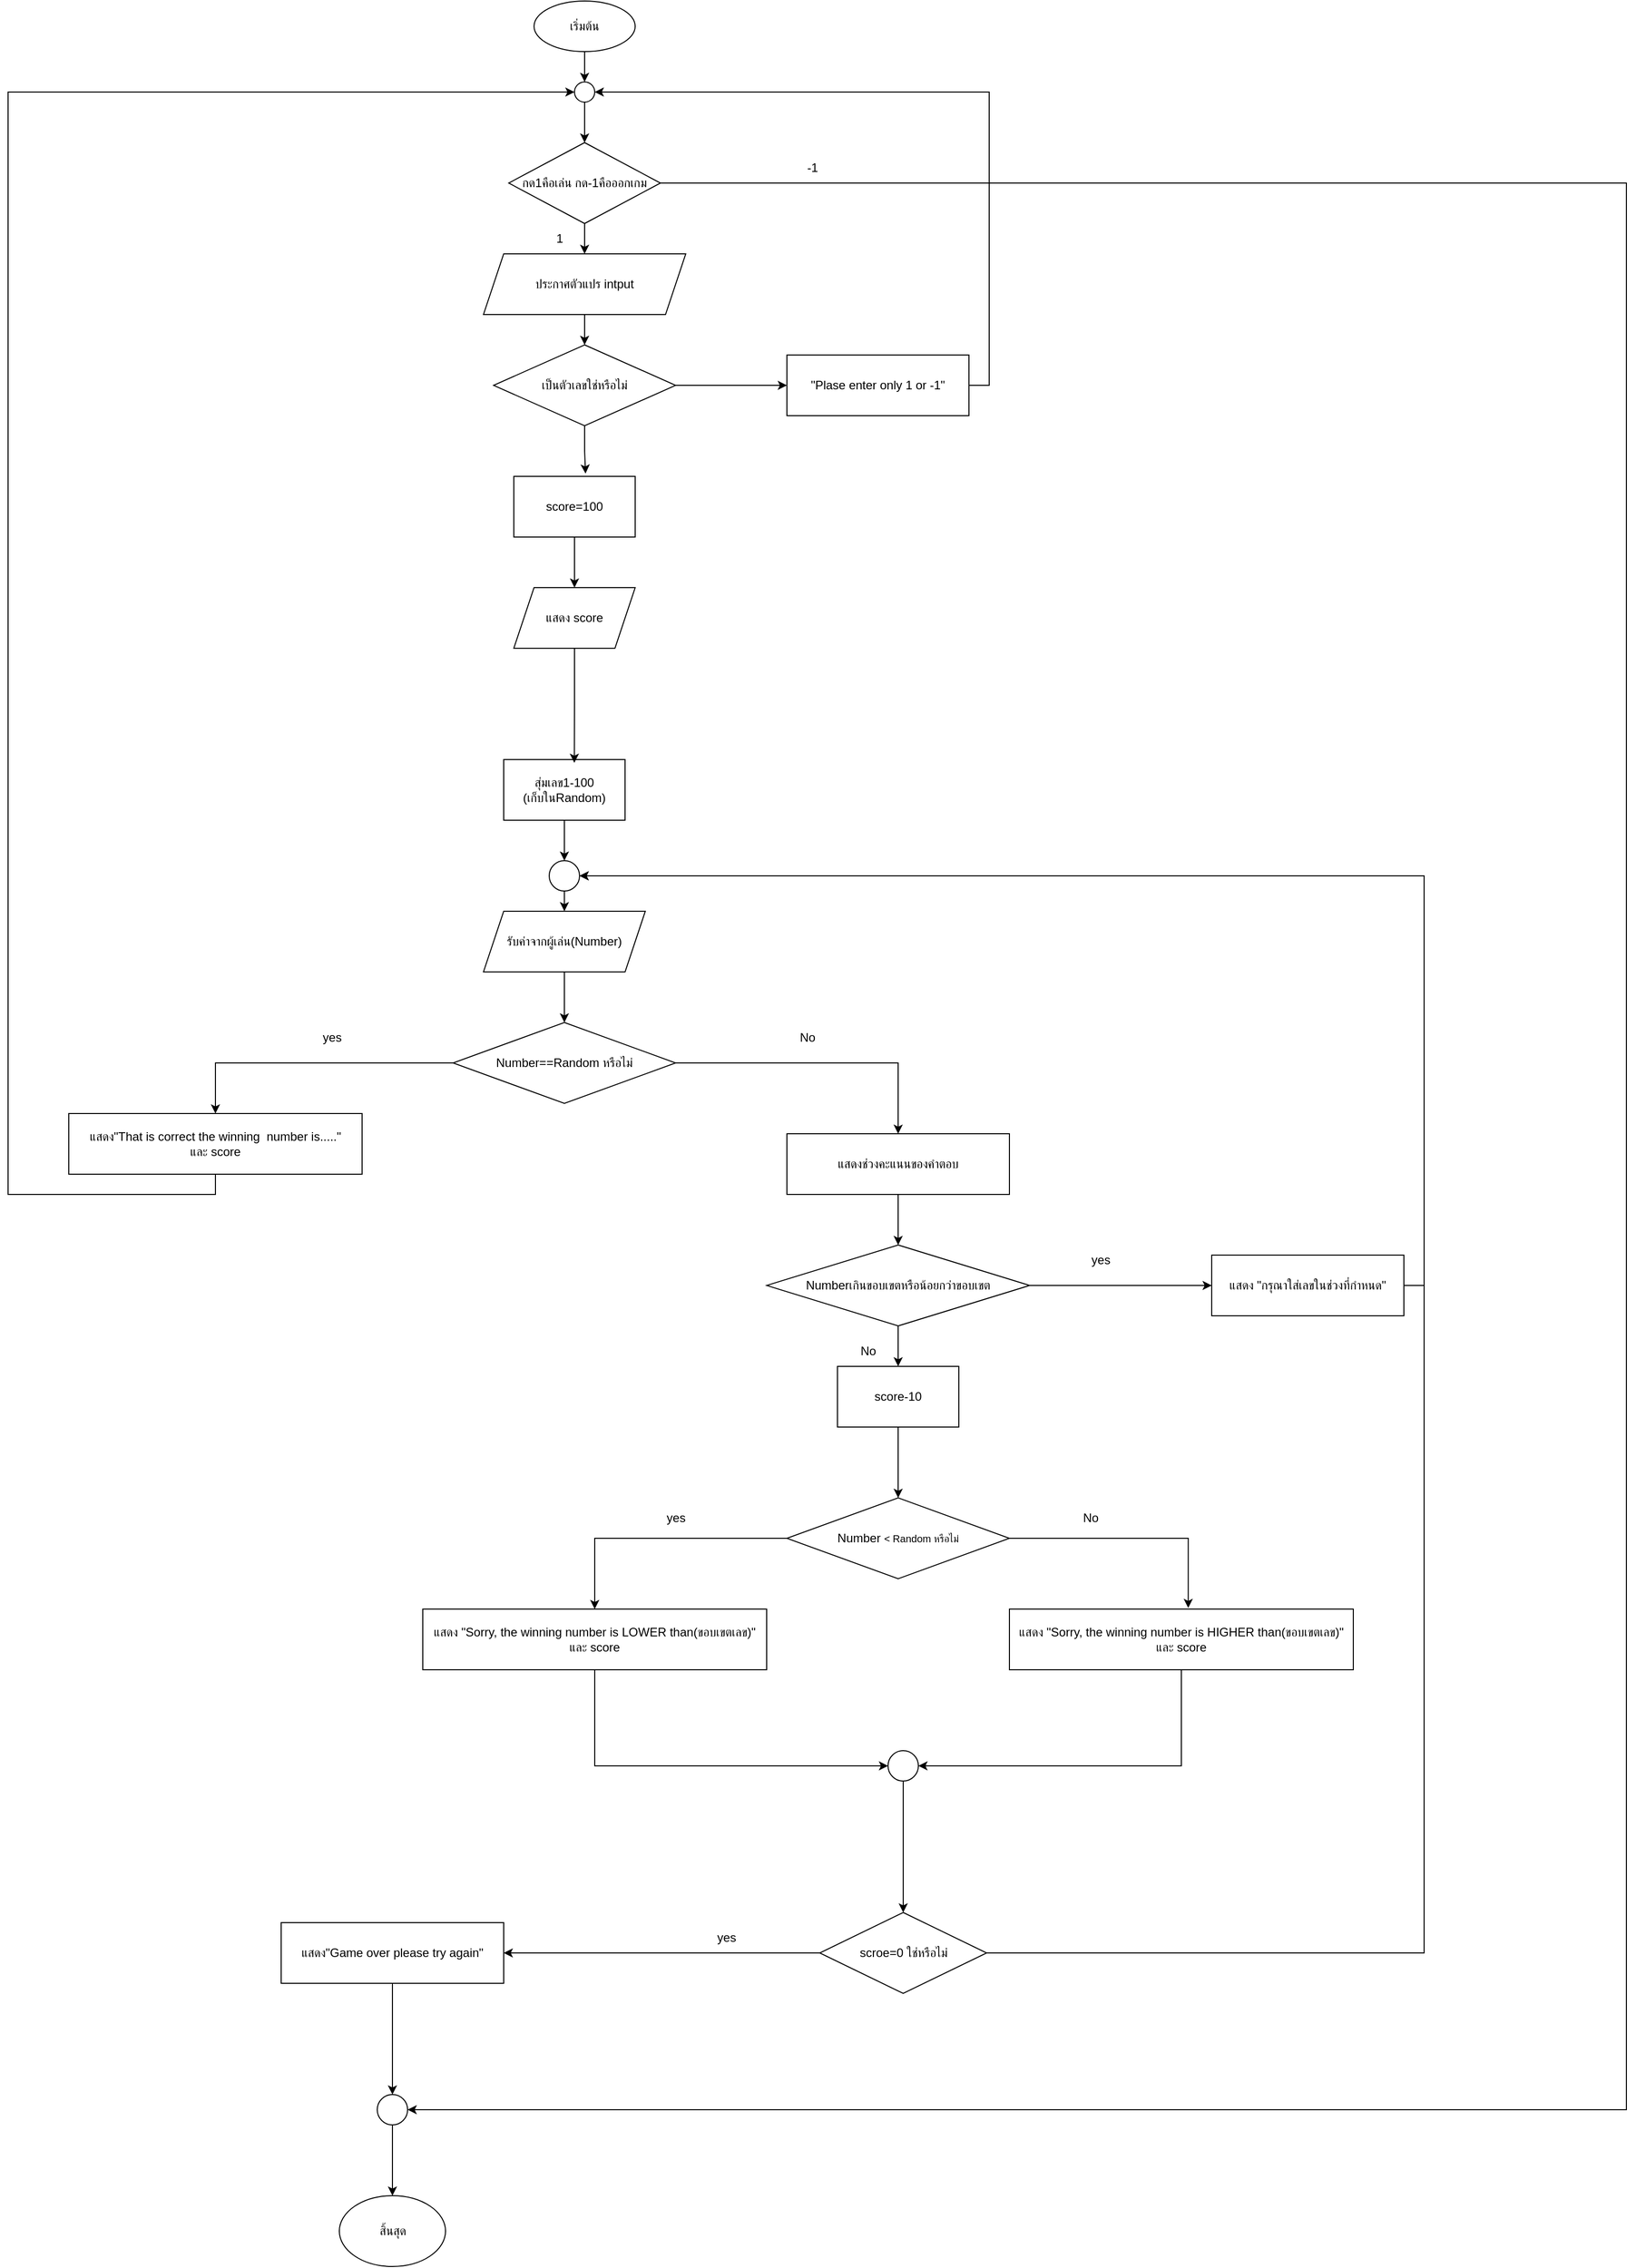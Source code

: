<mxfile version="28.0.7">
  <diagram name="หน้า-1" id="k0og21mmubbneCFFl6oo">
    <mxGraphModel dx="4043" dy="2433" grid="1" gridSize="10" guides="1" tooltips="1" connect="1" arrows="1" fold="1" page="1" pageScale="1" pageWidth="2339" pageHeight="3300" math="0" shadow="0">
      <root>
        <mxCell id="0" />
        <mxCell id="1" parent="0" />
        <mxCell id="r-4B_QJJ8LSc6Or3q1Dz-39" style="edgeStyle=orthogonalEdgeStyle;rounded=0;orthogonalLoop=1;jettySize=auto;html=1;exitX=0.5;exitY=1;exitDx=0;exitDy=0;entryX=0.5;entryY=0;entryDx=0;entryDy=0;" edge="1" parent="1" source="r-4B_QJJ8LSc6Or3q1Dz-1" target="r-4B_QJJ8LSc6Or3q1Dz-38">
          <mxGeometry relative="1" as="geometry" />
        </mxCell>
        <mxCell id="r-4B_QJJ8LSc6Or3q1Dz-1" value="เริ่มต้น" style="ellipse;whiteSpace=wrap;html=1;" vertex="1" parent="1">
          <mxGeometry x="870" y="210" width="100" height="50" as="geometry" />
        </mxCell>
        <mxCell id="r-4B_QJJ8LSc6Or3q1Dz-138" value="" style="edgeStyle=orthogonalEdgeStyle;rounded=0;orthogonalLoop=1;jettySize=auto;html=1;" edge="1" parent="1" source="r-4B_QJJ8LSc6Or3q1Dz-12" target="r-4B_QJJ8LSc6Or3q1Dz-137">
          <mxGeometry relative="1" as="geometry" />
        </mxCell>
        <mxCell id="r-4B_QJJ8LSc6Or3q1Dz-155" style="edgeStyle=orthogonalEdgeStyle;rounded=0;orthogonalLoop=1;jettySize=auto;html=1;exitX=1;exitY=0.5;exitDx=0;exitDy=0;entryX=1;entryY=0.5;entryDx=0;entryDy=0;" edge="1" parent="1" source="r-4B_QJJ8LSc6Or3q1Dz-12" target="r-4B_QJJ8LSc6Or3q1Dz-73">
          <mxGeometry relative="1" as="geometry">
            <Array as="points">
              <mxPoint x="1950" y="390" />
              <mxPoint x="1950" y="2295" />
            </Array>
          </mxGeometry>
        </mxCell>
        <mxCell id="r-4B_QJJ8LSc6Or3q1Dz-12" value="กด1คือเล่น กด-1คือออกเกม" style="rhombus;whiteSpace=wrap;html=1;" vertex="1" parent="1">
          <mxGeometry x="845" y="350" width="150" height="80" as="geometry" />
        </mxCell>
        <mxCell id="r-4B_QJJ8LSc6Or3q1Dz-142" value="" style="edgeStyle=orthogonalEdgeStyle;rounded=0;orthogonalLoop=1;jettySize=auto;html=1;" edge="1" parent="1" source="r-4B_QJJ8LSc6Or3q1Dz-14" target="r-4B_QJJ8LSc6Or3q1Dz-141">
          <mxGeometry relative="1" as="geometry" />
        </mxCell>
        <mxCell id="r-4B_QJJ8LSc6Or3q1Dz-14" value="score=100" style="whiteSpace=wrap;html=1;" vertex="1" parent="1">
          <mxGeometry x="850" y="680" width="120" height="60" as="geometry" />
        </mxCell>
        <mxCell id="r-4B_QJJ8LSc6Or3q1Dz-90" style="edgeStyle=orthogonalEdgeStyle;rounded=0;orthogonalLoop=1;jettySize=auto;html=1;exitX=0.5;exitY=1;exitDx=0;exitDy=0;entryX=0.5;entryY=0;entryDx=0;entryDy=0;" edge="1" parent="1" source="r-4B_QJJ8LSc6Or3q1Dz-19" target="r-4B_QJJ8LSc6Or3q1Dz-82">
          <mxGeometry relative="1" as="geometry" />
        </mxCell>
        <mxCell id="r-4B_QJJ8LSc6Or3q1Dz-19" value="สุ่มเลข1-100&lt;div&gt;(เก็บในRandom)&lt;/div&gt;" style="whiteSpace=wrap;html=1;" vertex="1" parent="1">
          <mxGeometry x="840" y="960" width="120" height="60" as="geometry" />
        </mxCell>
        <mxCell id="r-4B_QJJ8LSc6Or3q1Dz-124" style="edgeStyle=orthogonalEdgeStyle;rounded=0;orthogonalLoop=1;jettySize=auto;html=1;exitX=0.5;exitY=1;exitDx=0;exitDy=0;entryX=0.5;entryY=0;entryDx=0;entryDy=0;" edge="1" parent="1" source="r-4B_QJJ8LSc6Or3q1Dz-23" target="r-4B_QJJ8LSc6Or3q1Dz-25">
          <mxGeometry relative="1" as="geometry" />
        </mxCell>
        <mxCell id="r-4B_QJJ8LSc6Or3q1Dz-23" value="รับค่าจากผู้เล่น(Number)" style="shape=parallelogram;perimeter=parallelogramPerimeter;whiteSpace=wrap;html=1;fixedSize=1;" vertex="1" parent="1">
          <mxGeometry x="820" y="1110" width="160" height="60" as="geometry" />
        </mxCell>
        <mxCell id="r-4B_QJJ8LSc6Or3q1Dz-34" value="" style="edgeStyle=orthogonalEdgeStyle;rounded=0;orthogonalLoop=1;jettySize=auto;html=1;" edge="1" parent="1" source="r-4B_QJJ8LSc6Or3q1Dz-25" target="r-4B_QJJ8LSc6Or3q1Dz-33">
          <mxGeometry relative="1" as="geometry" />
        </mxCell>
        <mxCell id="r-4B_QJJ8LSc6Or3q1Dz-132" style="edgeStyle=orthogonalEdgeStyle;rounded=0;orthogonalLoop=1;jettySize=auto;html=1;exitX=1;exitY=0.5;exitDx=0;exitDy=0;entryX=0.5;entryY=0;entryDx=0;entryDy=0;" edge="1" parent="1" source="r-4B_QJJ8LSc6Or3q1Dz-25" target="r-4B_QJJ8LSc6Or3q1Dz-128">
          <mxGeometry relative="1" as="geometry" />
        </mxCell>
        <mxCell id="r-4B_QJJ8LSc6Or3q1Dz-25" value="Number==Random หรือไม่" style="rhombus;whiteSpace=wrap;html=1;" vertex="1" parent="1">
          <mxGeometry x="790" y="1220" width="220" height="80" as="geometry" />
        </mxCell>
        <mxCell id="r-4B_QJJ8LSc6Or3q1Dz-152" style="edgeStyle=orthogonalEdgeStyle;rounded=0;orthogonalLoop=1;jettySize=auto;html=1;exitX=0.5;exitY=1;exitDx=0;exitDy=0;entryX=0;entryY=0.5;entryDx=0;entryDy=0;" edge="1" parent="1" source="r-4B_QJJ8LSc6Or3q1Dz-33" target="r-4B_QJJ8LSc6Or3q1Dz-38">
          <mxGeometry relative="1" as="geometry">
            <Array as="points">
              <mxPoint x="555" y="1390" />
              <mxPoint x="350" y="1390" />
              <mxPoint x="350" y="300" />
            </Array>
          </mxGeometry>
        </mxCell>
        <mxCell id="r-4B_QJJ8LSc6Or3q1Dz-33" value="แสดง&quot;That is correct the winning&amp;nbsp; number is.....&lt;span style=&quot;background-color: transparent; color: light-dark(rgb(0, 0, 0), rgb(255, 255, 255));&quot;&gt;&quot;&lt;/span&gt;&lt;div&gt;และ score&lt;/div&gt;" style="whiteSpace=wrap;html=1;" vertex="1" parent="1">
          <mxGeometry x="410" y="1310" width="290" height="60" as="geometry" />
        </mxCell>
        <mxCell id="r-4B_QJJ8LSc6Or3q1Dz-40" style="edgeStyle=orthogonalEdgeStyle;rounded=0;orthogonalLoop=1;jettySize=auto;html=1;exitX=0.5;exitY=1;exitDx=0;exitDy=0;entryX=0.5;entryY=0;entryDx=0;entryDy=0;" edge="1" parent="1" source="r-4B_QJJ8LSc6Or3q1Dz-38" target="r-4B_QJJ8LSc6Or3q1Dz-12">
          <mxGeometry relative="1" as="geometry" />
        </mxCell>
        <mxCell id="r-4B_QJJ8LSc6Or3q1Dz-38" value="" style="ellipse;whiteSpace=wrap;html=1;aspect=fixed;" vertex="1" parent="1">
          <mxGeometry x="910" y="290" width="20" height="20" as="geometry" />
        </mxCell>
        <mxCell id="r-4B_QJJ8LSc6Or3q1Dz-48" value="" style="edgeStyle=orthogonalEdgeStyle;rounded=0;orthogonalLoop=1;jettySize=auto;html=1;" edge="1" parent="1" source="r-4B_QJJ8LSc6Or3q1Dz-43" target="r-4B_QJJ8LSc6Or3q1Dz-47">
          <mxGeometry relative="1" as="geometry" />
        </mxCell>
        <mxCell id="r-4B_QJJ8LSc6Or3q1Dz-43" value="Number &lt;span style=&quot;font-size: 10px;&quot;&gt;&amp;lt; Random หรือไม่&lt;/span&gt;" style="rhombus;whiteSpace=wrap;html=1;" vertex="1" parent="1">
          <mxGeometry x="1120" y="1690" width="220" height="80" as="geometry" />
        </mxCell>
        <mxCell id="r-4B_QJJ8LSc6Or3q1Dz-55" style="edgeStyle=orthogonalEdgeStyle;rounded=0;orthogonalLoop=1;jettySize=auto;html=1;exitX=0.5;exitY=1;exitDx=0;exitDy=0;entryX=0;entryY=0.5;entryDx=0;entryDy=0;" edge="1" parent="1" source="r-4B_QJJ8LSc6Or3q1Dz-47" target="r-4B_QJJ8LSc6Or3q1Dz-53">
          <mxGeometry relative="1" as="geometry" />
        </mxCell>
        <mxCell id="r-4B_QJJ8LSc6Or3q1Dz-47" value="แสดง &quot;Sorry, the winning number is LOWER than(ขอบเขตเลข)&quot;&lt;div&gt;และ score&lt;/div&gt;" style="whiteSpace=wrap;html=1;" vertex="1" parent="1">
          <mxGeometry x="760" y="1800" width="340" height="60" as="geometry" />
        </mxCell>
        <mxCell id="r-4B_QJJ8LSc6Or3q1Dz-49" value="yes" style="text;html=1;align=center;verticalAlign=middle;resizable=0;points=[];autosize=1;strokeColor=none;fillColor=none;" vertex="1" parent="1">
          <mxGeometry x="650" y="1220" width="40" height="30" as="geometry" />
        </mxCell>
        <mxCell id="r-4B_QJJ8LSc6Or3q1Dz-56" style="edgeStyle=orthogonalEdgeStyle;rounded=0;orthogonalLoop=1;jettySize=auto;html=1;exitX=0.5;exitY=1;exitDx=0;exitDy=0;entryX=1;entryY=0.5;entryDx=0;entryDy=0;" edge="1" parent="1" source="r-4B_QJJ8LSc6Or3q1Dz-51" target="r-4B_QJJ8LSc6Or3q1Dz-53">
          <mxGeometry relative="1" as="geometry" />
        </mxCell>
        <mxCell id="r-4B_QJJ8LSc6Or3q1Dz-51" value="แสดง &quot;Sorry, the winning number is HIGHER than(ขอบเขตเลข)&quot;&lt;div&gt;และ score&lt;/div&gt;" style="whiteSpace=wrap;html=1;" vertex="1" parent="1">
          <mxGeometry x="1340" y="1800" width="340" height="60" as="geometry" />
        </mxCell>
        <mxCell id="r-4B_QJJ8LSc6Or3q1Dz-52" style="edgeStyle=orthogonalEdgeStyle;rounded=0;orthogonalLoop=1;jettySize=auto;html=1;exitX=1;exitY=0.5;exitDx=0;exitDy=0;entryX=0.52;entryY=-0.018;entryDx=0;entryDy=0;entryPerimeter=0;" edge="1" parent="1" source="r-4B_QJJ8LSc6Or3q1Dz-43" target="r-4B_QJJ8LSc6Or3q1Dz-51">
          <mxGeometry relative="1" as="geometry" />
        </mxCell>
        <mxCell id="r-4B_QJJ8LSc6Or3q1Dz-102" style="edgeStyle=orthogonalEdgeStyle;rounded=0;orthogonalLoop=1;jettySize=auto;html=1;exitX=0.5;exitY=1;exitDx=0;exitDy=0;entryX=0.5;entryY=0;entryDx=0;entryDy=0;" edge="1" parent="1" source="r-4B_QJJ8LSc6Or3q1Dz-53" target="r-4B_QJJ8LSc6Or3q1Dz-60">
          <mxGeometry relative="1" as="geometry" />
        </mxCell>
        <mxCell id="r-4B_QJJ8LSc6Or3q1Dz-53" value="" style="ellipse;whiteSpace=wrap;html=1;" vertex="1" parent="1">
          <mxGeometry x="1220" y="1940" width="30" height="30" as="geometry" />
        </mxCell>
        <mxCell id="r-4B_QJJ8LSc6Or3q1Dz-70" value="" style="edgeStyle=orthogonalEdgeStyle;rounded=0;orthogonalLoop=1;jettySize=auto;html=1;" edge="1" parent="1" source="r-4B_QJJ8LSc6Or3q1Dz-60" target="r-4B_QJJ8LSc6Or3q1Dz-69">
          <mxGeometry relative="1" as="geometry" />
        </mxCell>
        <mxCell id="r-4B_QJJ8LSc6Or3q1Dz-154" style="edgeStyle=orthogonalEdgeStyle;rounded=0;orthogonalLoop=1;jettySize=auto;html=1;exitX=1;exitY=0.5;exitDx=0;exitDy=0;entryX=1;entryY=0.5;entryDx=0;entryDy=0;" edge="1" parent="1" source="r-4B_QJJ8LSc6Or3q1Dz-60" target="r-4B_QJJ8LSc6Or3q1Dz-82">
          <mxGeometry relative="1" as="geometry">
            <Array as="points">
              <mxPoint x="1750" y="2140" />
              <mxPoint x="1750" y="1075" />
            </Array>
          </mxGeometry>
        </mxCell>
        <mxCell id="r-4B_QJJ8LSc6Or3q1Dz-60" value="scroe=0 ใช่หรือไม่" style="rhombus;whiteSpace=wrap;html=1;" vertex="1" parent="1">
          <mxGeometry x="1152.5" y="2100" width="165" height="80" as="geometry" />
        </mxCell>
        <mxCell id="r-4B_QJJ8LSc6Or3q1Dz-62" value="yes" style="text;html=1;align=center;verticalAlign=middle;resizable=0;points=[];autosize=1;strokeColor=none;fillColor=none;" vertex="1" parent="1">
          <mxGeometry x="990" y="1695" width="40" height="30" as="geometry" />
        </mxCell>
        <mxCell id="r-4B_QJJ8LSc6Or3q1Dz-63" value="No" style="text;html=1;align=center;verticalAlign=middle;resizable=0;points=[];autosize=1;strokeColor=none;fillColor=none;" vertex="1" parent="1">
          <mxGeometry x="1400" y="1695" width="40" height="30" as="geometry" />
        </mxCell>
        <mxCell id="r-4B_QJJ8LSc6Or3q1Dz-74" value="" style="edgeStyle=orthogonalEdgeStyle;rounded=0;orthogonalLoop=1;jettySize=auto;html=1;" edge="1" parent="1" source="r-4B_QJJ8LSc6Or3q1Dz-69" target="r-4B_QJJ8LSc6Or3q1Dz-73">
          <mxGeometry relative="1" as="geometry" />
        </mxCell>
        <mxCell id="r-4B_QJJ8LSc6Or3q1Dz-69" value="แสดง&quot;Game over please try again&quot;" style="whiteSpace=wrap;html=1;" vertex="1" parent="1">
          <mxGeometry x="620" y="2110" width="220" height="60" as="geometry" />
        </mxCell>
        <mxCell id="r-4B_QJJ8LSc6Or3q1Dz-76" style="edgeStyle=orthogonalEdgeStyle;rounded=0;orthogonalLoop=1;jettySize=auto;html=1;exitX=0.5;exitY=1;exitDx=0;exitDy=0;entryX=0.5;entryY=0;entryDx=0;entryDy=0;" edge="1" parent="1" source="r-4B_QJJ8LSc6Or3q1Dz-73" target="r-4B_QJJ8LSc6Or3q1Dz-75">
          <mxGeometry relative="1" as="geometry" />
        </mxCell>
        <mxCell id="r-4B_QJJ8LSc6Or3q1Dz-73" value="" style="ellipse;whiteSpace=wrap;html=1;" vertex="1" parent="1">
          <mxGeometry x="715" y="2280" width="30" height="30" as="geometry" />
        </mxCell>
        <mxCell id="r-4B_QJJ8LSc6Or3q1Dz-75" value="สิ้นสุด" style="ellipse;whiteSpace=wrap;html=1;" vertex="1" parent="1">
          <mxGeometry x="677.5" y="2380" width="105" height="70" as="geometry" />
        </mxCell>
        <mxCell id="r-4B_QJJ8LSc6Or3q1Dz-79" value="yes" style="text;html=1;align=center;verticalAlign=middle;resizable=0;points=[];autosize=1;strokeColor=none;fillColor=none;" vertex="1" parent="1">
          <mxGeometry x="1040" y="2110" width="40" height="30" as="geometry" />
        </mxCell>
        <mxCell id="r-4B_QJJ8LSc6Or3q1Dz-85" style="edgeStyle=orthogonalEdgeStyle;rounded=0;orthogonalLoop=1;jettySize=auto;html=1;exitX=0.5;exitY=1;exitDx=0;exitDy=0;entryX=0.5;entryY=0;entryDx=0;entryDy=0;" edge="1" parent="1" source="r-4B_QJJ8LSc6Or3q1Dz-82" target="r-4B_QJJ8LSc6Or3q1Dz-23">
          <mxGeometry relative="1" as="geometry" />
        </mxCell>
        <mxCell id="r-4B_QJJ8LSc6Or3q1Dz-82" value="" style="ellipse;whiteSpace=wrap;html=1;" vertex="1" parent="1">
          <mxGeometry x="885" y="1060" width="30" height="30" as="geometry" />
        </mxCell>
        <mxCell id="r-4B_QJJ8LSc6Or3q1Dz-108" style="edgeStyle=orthogonalEdgeStyle;rounded=0;orthogonalLoop=1;jettySize=auto;html=1;exitX=0.5;exitY=1;exitDx=0;exitDy=0;entryX=0.5;entryY=0;entryDx=0;entryDy=0;" edge="1" parent="1" source="r-4B_QJJ8LSc6Or3q1Dz-106" target="r-4B_QJJ8LSc6Or3q1Dz-43">
          <mxGeometry relative="1" as="geometry" />
        </mxCell>
        <mxCell id="r-4B_QJJ8LSc6Or3q1Dz-106" value="score-10" style="whiteSpace=wrap;html=1;" vertex="1" parent="1">
          <mxGeometry x="1170" y="1560" width="120" height="60" as="geometry" />
        </mxCell>
        <mxCell id="r-4B_QJJ8LSc6Or3q1Dz-113" style="edgeStyle=orthogonalEdgeStyle;rounded=0;orthogonalLoop=1;jettySize=auto;html=1;exitX=0.5;exitY=1;exitDx=0;exitDy=0;entryX=0.5;entryY=0;entryDx=0;entryDy=0;" edge="1" parent="1" source="r-4B_QJJ8LSc6Or3q1Dz-111" target="r-4B_QJJ8LSc6Or3q1Dz-106">
          <mxGeometry relative="1" as="geometry" />
        </mxCell>
        <mxCell id="r-4B_QJJ8LSc6Or3q1Dz-116" value="" style="edgeStyle=orthogonalEdgeStyle;rounded=0;orthogonalLoop=1;jettySize=auto;html=1;" edge="1" parent="1" source="r-4B_QJJ8LSc6Or3q1Dz-111" target="r-4B_QJJ8LSc6Or3q1Dz-115">
          <mxGeometry relative="1" as="geometry" />
        </mxCell>
        <mxCell id="r-4B_QJJ8LSc6Or3q1Dz-111" value="Numberเกินขอบเขตหรือน้อยกว่าขอบเขต" style="rhombus;whiteSpace=wrap;html=1;" vertex="1" parent="1">
          <mxGeometry x="1100" y="1440" width="260" height="80" as="geometry" />
        </mxCell>
        <mxCell id="r-4B_QJJ8LSc6Or3q1Dz-114" value="No" style="text;html=1;align=center;verticalAlign=middle;resizable=0;points=[];autosize=1;strokeColor=none;fillColor=none;" vertex="1" parent="1">
          <mxGeometry x="1120" y="1220" width="40" height="30" as="geometry" />
        </mxCell>
        <mxCell id="r-4B_QJJ8LSc6Or3q1Dz-153" style="edgeStyle=orthogonalEdgeStyle;rounded=0;orthogonalLoop=1;jettySize=auto;html=1;exitX=1;exitY=0.5;exitDx=0;exitDy=0;entryX=1;entryY=0.5;entryDx=0;entryDy=0;" edge="1" parent="1" source="r-4B_QJJ8LSc6Or3q1Dz-115" target="r-4B_QJJ8LSc6Or3q1Dz-82">
          <mxGeometry relative="1" as="geometry" />
        </mxCell>
        <mxCell id="r-4B_QJJ8LSc6Or3q1Dz-115" value="แสดง &quot;กรุณาใส่เลขในช่วงที่กำหนด&quot;" style="whiteSpace=wrap;html=1;" vertex="1" parent="1">
          <mxGeometry x="1540" y="1450" width="190" height="60" as="geometry" />
        </mxCell>
        <mxCell id="r-4B_QJJ8LSc6Or3q1Dz-118" value="No" style="text;html=1;align=center;verticalAlign=middle;resizable=0;points=[];autosize=1;strokeColor=none;fillColor=none;" vertex="1" parent="1">
          <mxGeometry x="1180" y="1530" width="40" height="30" as="geometry" />
        </mxCell>
        <mxCell id="r-4B_QJJ8LSc6Or3q1Dz-119" value="yes" style="text;html=1;align=center;verticalAlign=middle;resizable=0;points=[];autosize=1;strokeColor=none;fillColor=none;" vertex="1" parent="1">
          <mxGeometry x="1410" y="1440" width="40" height="30" as="geometry" />
        </mxCell>
        <mxCell id="r-4B_QJJ8LSc6Or3q1Dz-131" style="edgeStyle=orthogonalEdgeStyle;rounded=0;orthogonalLoop=1;jettySize=auto;html=1;exitX=0.5;exitY=1;exitDx=0;exitDy=0;entryX=0.5;entryY=0;entryDx=0;entryDy=0;" edge="1" parent="1" source="r-4B_QJJ8LSc6Or3q1Dz-128" target="r-4B_QJJ8LSc6Or3q1Dz-111">
          <mxGeometry relative="1" as="geometry" />
        </mxCell>
        <mxCell id="r-4B_QJJ8LSc6Or3q1Dz-128" value="แสดงช่วงคะแนนของคำตอบ" style="rounded=0;whiteSpace=wrap;html=1;" vertex="1" parent="1">
          <mxGeometry x="1120" y="1330" width="220" height="60" as="geometry" />
        </mxCell>
        <mxCell id="r-4B_QJJ8LSc6Or3q1Dz-140" value="" style="edgeStyle=orthogonalEdgeStyle;rounded=0;orthogonalLoop=1;jettySize=auto;html=1;" edge="1" parent="1" source="r-4B_QJJ8LSc6Or3q1Dz-137" target="r-4B_QJJ8LSc6Or3q1Dz-139">
          <mxGeometry relative="1" as="geometry" />
        </mxCell>
        <mxCell id="r-4B_QJJ8LSc6Or3q1Dz-137" value="ประกาศตัวแปร intput" style="shape=parallelogram;perimeter=parallelogramPerimeter;whiteSpace=wrap;html=1;fixedSize=1;" vertex="1" parent="1">
          <mxGeometry x="820" y="460" width="200" height="60" as="geometry" />
        </mxCell>
        <mxCell id="r-4B_QJJ8LSc6Or3q1Dz-149" value="" style="edgeStyle=orthogonalEdgeStyle;rounded=0;orthogonalLoop=1;jettySize=auto;html=1;" edge="1" parent="1" source="r-4B_QJJ8LSc6Or3q1Dz-139" target="r-4B_QJJ8LSc6Or3q1Dz-148">
          <mxGeometry relative="1" as="geometry" />
        </mxCell>
        <mxCell id="r-4B_QJJ8LSc6Or3q1Dz-139" value="เป็นตัวเลขใช่หรือไม่" style="rhombus;whiteSpace=wrap;html=1;" vertex="1" parent="1">
          <mxGeometry x="830" y="550" width="180" height="80" as="geometry" />
        </mxCell>
        <mxCell id="r-4B_QJJ8LSc6Or3q1Dz-141" value="แสดง score" style="shape=parallelogram;perimeter=parallelogramPerimeter;whiteSpace=wrap;html=1;fixedSize=1;" vertex="1" parent="1">
          <mxGeometry x="850" y="790" width="120" height="60" as="geometry" />
        </mxCell>
        <mxCell id="r-4B_QJJ8LSc6Or3q1Dz-143" style="edgeStyle=orthogonalEdgeStyle;rounded=0;orthogonalLoop=1;jettySize=auto;html=1;exitX=0.5;exitY=1;exitDx=0;exitDy=0;entryX=0.591;entryY=-0.046;entryDx=0;entryDy=0;entryPerimeter=0;" edge="1" parent="1" source="r-4B_QJJ8LSc6Or3q1Dz-139" target="r-4B_QJJ8LSc6Or3q1Dz-14">
          <mxGeometry relative="1" as="geometry" />
        </mxCell>
        <mxCell id="r-4B_QJJ8LSc6Or3q1Dz-150" style="edgeStyle=orthogonalEdgeStyle;rounded=0;orthogonalLoop=1;jettySize=auto;html=1;exitX=1;exitY=0.5;exitDx=0;exitDy=0;entryX=1;entryY=0.5;entryDx=0;entryDy=0;" edge="1" parent="1" source="r-4B_QJJ8LSc6Or3q1Dz-148" target="r-4B_QJJ8LSc6Or3q1Dz-38">
          <mxGeometry relative="1" as="geometry" />
        </mxCell>
        <mxCell id="r-4B_QJJ8LSc6Or3q1Dz-148" value="&quot;Plase enter only 1 or -1&quot;" style="whiteSpace=wrap;html=1;" vertex="1" parent="1">
          <mxGeometry x="1120" y="560" width="180" height="60" as="geometry" />
        </mxCell>
        <mxCell id="r-4B_QJJ8LSc6Or3q1Dz-151" style="edgeStyle=orthogonalEdgeStyle;rounded=0;orthogonalLoop=1;jettySize=auto;html=1;exitX=0.5;exitY=1;exitDx=0;exitDy=0;entryX=0.582;entryY=0.054;entryDx=0;entryDy=0;entryPerimeter=0;" edge="1" parent="1" source="r-4B_QJJ8LSc6Or3q1Dz-141" target="r-4B_QJJ8LSc6Or3q1Dz-19">
          <mxGeometry relative="1" as="geometry" />
        </mxCell>
        <mxCell id="r-4B_QJJ8LSc6Or3q1Dz-156" value="1" style="text;html=1;align=center;verticalAlign=middle;resizable=0;points=[];autosize=1;strokeColor=none;fillColor=none;" vertex="1" parent="1">
          <mxGeometry x="880" y="430" width="30" height="30" as="geometry" />
        </mxCell>
        <mxCell id="r-4B_QJJ8LSc6Or3q1Dz-157" value="-1" style="text;html=1;align=center;verticalAlign=middle;resizable=0;points=[];autosize=1;strokeColor=none;fillColor=none;" vertex="1" parent="1">
          <mxGeometry x="1130" y="360" width="30" height="30" as="geometry" />
        </mxCell>
      </root>
    </mxGraphModel>
  </diagram>
</mxfile>
